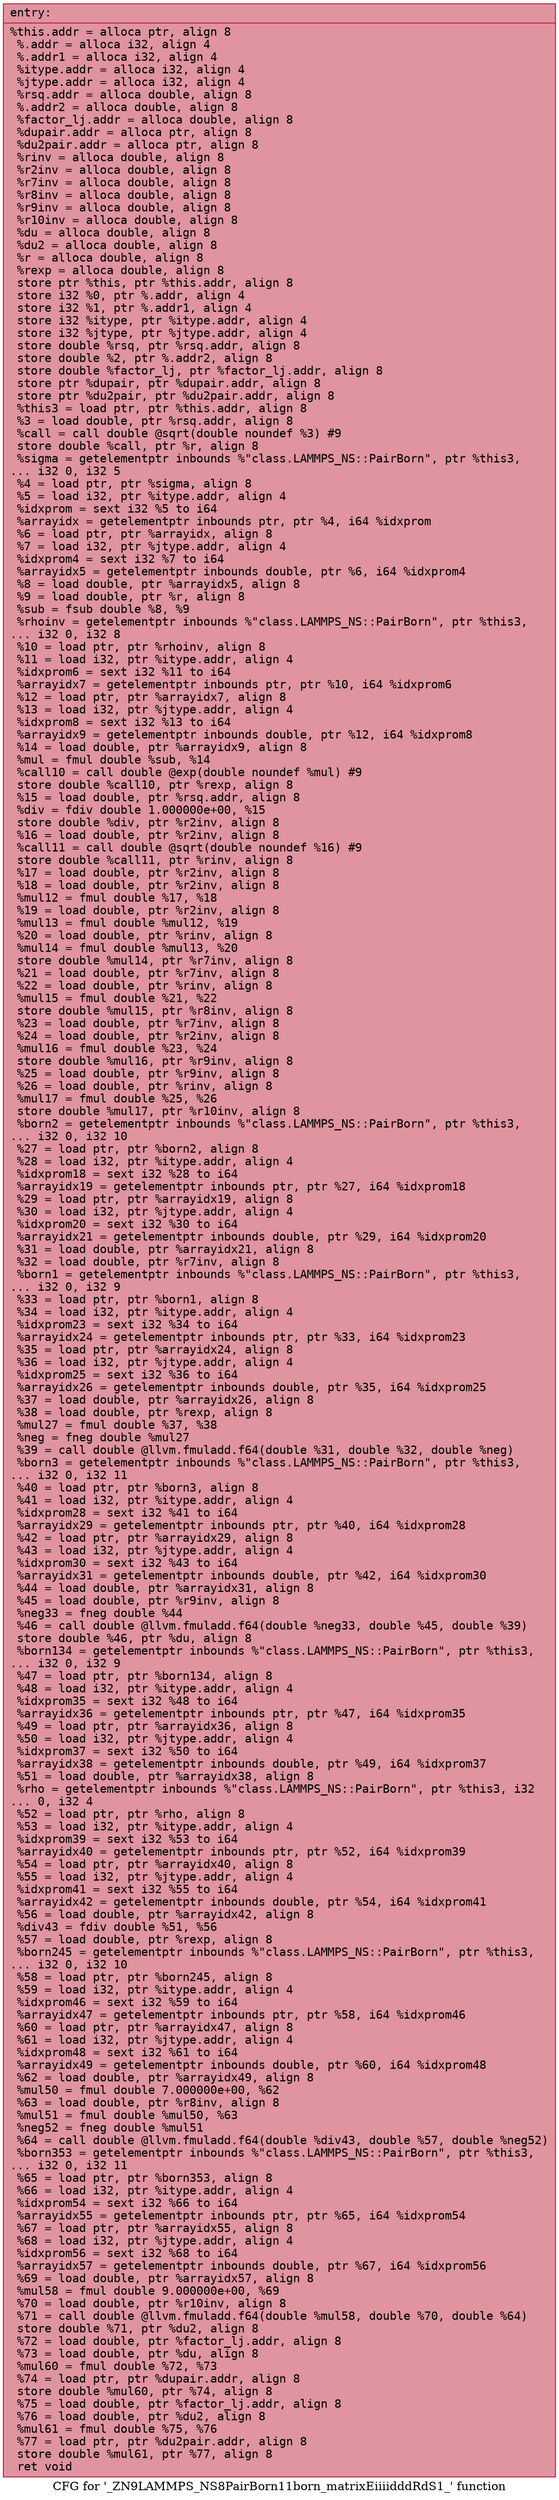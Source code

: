 digraph "CFG for '_ZN9LAMMPS_NS8PairBorn11born_matrixEiiiidddRdS1_' function" {
	label="CFG for '_ZN9LAMMPS_NS8PairBorn11born_matrixEiiiidddRdS1_' function";

	Node0x55bd041ed850 [shape=record,color="#b70d28ff", style=filled, fillcolor="#b70d2870" fontname="Courier",label="{entry:\l|  %this.addr = alloca ptr, align 8\l  %.addr = alloca i32, align 4\l  %.addr1 = alloca i32, align 4\l  %itype.addr = alloca i32, align 4\l  %jtype.addr = alloca i32, align 4\l  %rsq.addr = alloca double, align 8\l  %.addr2 = alloca double, align 8\l  %factor_lj.addr = alloca double, align 8\l  %dupair.addr = alloca ptr, align 8\l  %du2pair.addr = alloca ptr, align 8\l  %rinv = alloca double, align 8\l  %r2inv = alloca double, align 8\l  %r7inv = alloca double, align 8\l  %r8inv = alloca double, align 8\l  %r9inv = alloca double, align 8\l  %r10inv = alloca double, align 8\l  %du = alloca double, align 8\l  %du2 = alloca double, align 8\l  %r = alloca double, align 8\l  %rexp = alloca double, align 8\l  store ptr %this, ptr %this.addr, align 8\l  store i32 %0, ptr %.addr, align 4\l  store i32 %1, ptr %.addr1, align 4\l  store i32 %itype, ptr %itype.addr, align 4\l  store i32 %jtype, ptr %jtype.addr, align 4\l  store double %rsq, ptr %rsq.addr, align 8\l  store double %2, ptr %.addr2, align 8\l  store double %factor_lj, ptr %factor_lj.addr, align 8\l  store ptr %dupair, ptr %dupair.addr, align 8\l  store ptr %du2pair, ptr %du2pair.addr, align 8\l  %this3 = load ptr, ptr %this.addr, align 8\l  %3 = load double, ptr %rsq.addr, align 8\l  %call = call double @sqrt(double noundef %3) #9\l  store double %call, ptr %r, align 8\l  %sigma = getelementptr inbounds %\"class.LAMMPS_NS::PairBorn\", ptr %this3,\l... i32 0, i32 5\l  %4 = load ptr, ptr %sigma, align 8\l  %5 = load i32, ptr %itype.addr, align 4\l  %idxprom = sext i32 %5 to i64\l  %arrayidx = getelementptr inbounds ptr, ptr %4, i64 %idxprom\l  %6 = load ptr, ptr %arrayidx, align 8\l  %7 = load i32, ptr %jtype.addr, align 4\l  %idxprom4 = sext i32 %7 to i64\l  %arrayidx5 = getelementptr inbounds double, ptr %6, i64 %idxprom4\l  %8 = load double, ptr %arrayidx5, align 8\l  %9 = load double, ptr %r, align 8\l  %sub = fsub double %8, %9\l  %rhoinv = getelementptr inbounds %\"class.LAMMPS_NS::PairBorn\", ptr %this3,\l... i32 0, i32 8\l  %10 = load ptr, ptr %rhoinv, align 8\l  %11 = load i32, ptr %itype.addr, align 4\l  %idxprom6 = sext i32 %11 to i64\l  %arrayidx7 = getelementptr inbounds ptr, ptr %10, i64 %idxprom6\l  %12 = load ptr, ptr %arrayidx7, align 8\l  %13 = load i32, ptr %jtype.addr, align 4\l  %idxprom8 = sext i32 %13 to i64\l  %arrayidx9 = getelementptr inbounds double, ptr %12, i64 %idxprom8\l  %14 = load double, ptr %arrayidx9, align 8\l  %mul = fmul double %sub, %14\l  %call10 = call double @exp(double noundef %mul) #9\l  store double %call10, ptr %rexp, align 8\l  %15 = load double, ptr %rsq.addr, align 8\l  %div = fdiv double 1.000000e+00, %15\l  store double %div, ptr %r2inv, align 8\l  %16 = load double, ptr %r2inv, align 8\l  %call11 = call double @sqrt(double noundef %16) #9\l  store double %call11, ptr %rinv, align 8\l  %17 = load double, ptr %r2inv, align 8\l  %18 = load double, ptr %r2inv, align 8\l  %mul12 = fmul double %17, %18\l  %19 = load double, ptr %r2inv, align 8\l  %mul13 = fmul double %mul12, %19\l  %20 = load double, ptr %rinv, align 8\l  %mul14 = fmul double %mul13, %20\l  store double %mul14, ptr %r7inv, align 8\l  %21 = load double, ptr %r7inv, align 8\l  %22 = load double, ptr %rinv, align 8\l  %mul15 = fmul double %21, %22\l  store double %mul15, ptr %r8inv, align 8\l  %23 = load double, ptr %r7inv, align 8\l  %24 = load double, ptr %r2inv, align 8\l  %mul16 = fmul double %23, %24\l  store double %mul16, ptr %r9inv, align 8\l  %25 = load double, ptr %r9inv, align 8\l  %26 = load double, ptr %rinv, align 8\l  %mul17 = fmul double %25, %26\l  store double %mul17, ptr %r10inv, align 8\l  %born2 = getelementptr inbounds %\"class.LAMMPS_NS::PairBorn\", ptr %this3,\l... i32 0, i32 10\l  %27 = load ptr, ptr %born2, align 8\l  %28 = load i32, ptr %itype.addr, align 4\l  %idxprom18 = sext i32 %28 to i64\l  %arrayidx19 = getelementptr inbounds ptr, ptr %27, i64 %idxprom18\l  %29 = load ptr, ptr %arrayidx19, align 8\l  %30 = load i32, ptr %jtype.addr, align 4\l  %idxprom20 = sext i32 %30 to i64\l  %arrayidx21 = getelementptr inbounds double, ptr %29, i64 %idxprom20\l  %31 = load double, ptr %arrayidx21, align 8\l  %32 = load double, ptr %r7inv, align 8\l  %born1 = getelementptr inbounds %\"class.LAMMPS_NS::PairBorn\", ptr %this3,\l... i32 0, i32 9\l  %33 = load ptr, ptr %born1, align 8\l  %34 = load i32, ptr %itype.addr, align 4\l  %idxprom23 = sext i32 %34 to i64\l  %arrayidx24 = getelementptr inbounds ptr, ptr %33, i64 %idxprom23\l  %35 = load ptr, ptr %arrayidx24, align 8\l  %36 = load i32, ptr %jtype.addr, align 4\l  %idxprom25 = sext i32 %36 to i64\l  %arrayidx26 = getelementptr inbounds double, ptr %35, i64 %idxprom25\l  %37 = load double, ptr %arrayidx26, align 8\l  %38 = load double, ptr %rexp, align 8\l  %mul27 = fmul double %37, %38\l  %neg = fneg double %mul27\l  %39 = call double @llvm.fmuladd.f64(double %31, double %32, double %neg)\l  %born3 = getelementptr inbounds %\"class.LAMMPS_NS::PairBorn\", ptr %this3,\l... i32 0, i32 11\l  %40 = load ptr, ptr %born3, align 8\l  %41 = load i32, ptr %itype.addr, align 4\l  %idxprom28 = sext i32 %41 to i64\l  %arrayidx29 = getelementptr inbounds ptr, ptr %40, i64 %idxprom28\l  %42 = load ptr, ptr %arrayidx29, align 8\l  %43 = load i32, ptr %jtype.addr, align 4\l  %idxprom30 = sext i32 %43 to i64\l  %arrayidx31 = getelementptr inbounds double, ptr %42, i64 %idxprom30\l  %44 = load double, ptr %arrayidx31, align 8\l  %45 = load double, ptr %r9inv, align 8\l  %neg33 = fneg double %44\l  %46 = call double @llvm.fmuladd.f64(double %neg33, double %45, double %39)\l  store double %46, ptr %du, align 8\l  %born134 = getelementptr inbounds %\"class.LAMMPS_NS::PairBorn\", ptr %this3,\l... i32 0, i32 9\l  %47 = load ptr, ptr %born134, align 8\l  %48 = load i32, ptr %itype.addr, align 4\l  %idxprom35 = sext i32 %48 to i64\l  %arrayidx36 = getelementptr inbounds ptr, ptr %47, i64 %idxprom35\l  %49 = load ptr, ptr %arrayidx36, align 8\l  %50 = load i32, ptr %jtype.addr, align 4\l  %idxprom37 = sext i32 %50 to i64\l  %arrayidx38 = getelementptr inbounds double, ptr %49, i64 %idxprom37\l  %51 = load double, ptr %arrayidx38, align 8\l  %rho = getelementptr inbounds %\"class.LAMMPS_NS::PairBorn\", ptr %this3, i32\l... 0, i32 4\l  %52 = load ptr, ptr %rho, align 8\l  %53 = load i32, ptr %itype.addr, align 4\l  %idxprom39 = sext i32 %53 to i64\l  %arrayidx40 = getelementptr inbounds ptr, ptr %52, i64 %idxprom39\l  %54 = load ptr, ptr %arrayidx40, align 8\l  %55 = load i32, ptr %jtype.addr, align 4\l  %idxprom41 = sext i32 %55 to i64\l  %arrayidx42 = getelementptr inbounds double, ptr %54, i64 %idxprom41\l  %56 = load double, ptr %arrayidx42, align 8\l  %div43 = fdiv double %51, %56\l  %57 = load double, ptr %rexp, align 8\l  %born245 = getelementptr inbounds %\"class.LAMMPS_NS::PairBorn\", ptr %this3,\l... i32 0, i32 10\l  %58 = load ptr, ptr %born245, align 8\l  %59 = load i32, ptr %itype.addr, align 4\l  %idxprom46 = sext i32 %59 to i64\l  %arrayidx47 = getelementptr inbounds ptr, ptr %58, i64 %idxprom46\l  %60 = load ptr, ptr %arrayidx47, align 8\l  %61 = load i32, ptr %jtype.addr, align 4\l  %idxprom48 = sext i32 %61 to i64\l  %arrayidx49 = getelementptr inbounds double, ptr %60, i64 %idxprom48\l  %62 = load double, ptr %arrayidx49, align 8\l  %mul50 = fmul double 7.000000e+00, %62\l  %63 = load double, ptr %r8inv, align 8\l  %mul51 = fmul double %mul50, %63\l  %neg52 = fneg double %mul51\l  %64 = call double @llvm.fmuladd.f64(double %div43, double %57, double %neg52)\l  %born353 = getelementptr inbounds %\"class.LAMMPS_NS::PairBorn\", ptr %this3,\l... i32 0, i32 11\l  %65 = load ptr, ptr %born353, align 8\l  %66 = load i32, ptr %itype.addr, align 4\l  %idxprom54 = sext i32 %66 to i64\l  %arrayidx55 = getelementptr inbounds ptr, ptr %65, i64 %idxprom54\l  %67 = load ptr, ptr %arrayidx55, align 8\l  %68 = load i32, ptr %jtype.addr, align 4\l  %idxprom56 = sext i32 %68 to i64\l  %arrayidx57 = getelementptr inbounds double, ptr %67, i64 %idxprom56\l  %69 = load double, ptr %arrayidx57, align 8\l  %mul58 = fmul double 9.000000e+00, %69\l  %70 = load double, ptr %r10inv, align 8\l  %71 = call double @llvm.fmuladd.f64(double %mul58, double %70, double %64)\l  store double %71, ptr %du2, align 8\l  %72 = load double, ptr %factor_lj.addr, align 8\l  %73 = load double, ptr %du, align 8\l  %mul60 = fmul double %72, %73\l  %74 = load ptr, ptr %dupair.addr, align 8\l  store double %mul60, ptr %74, align 8\l  %75 = load double, ptr %factor_lj.addr, align 8\l  %76 = load double, ptr %du2, align 8\l  %mul61 = fmul double %75, %76\l  %77 = load ptr, ptr %du2pair.addr, align 8\l  store double %mul61, ptr %77, align 8\l  ret void\l}"];
}
